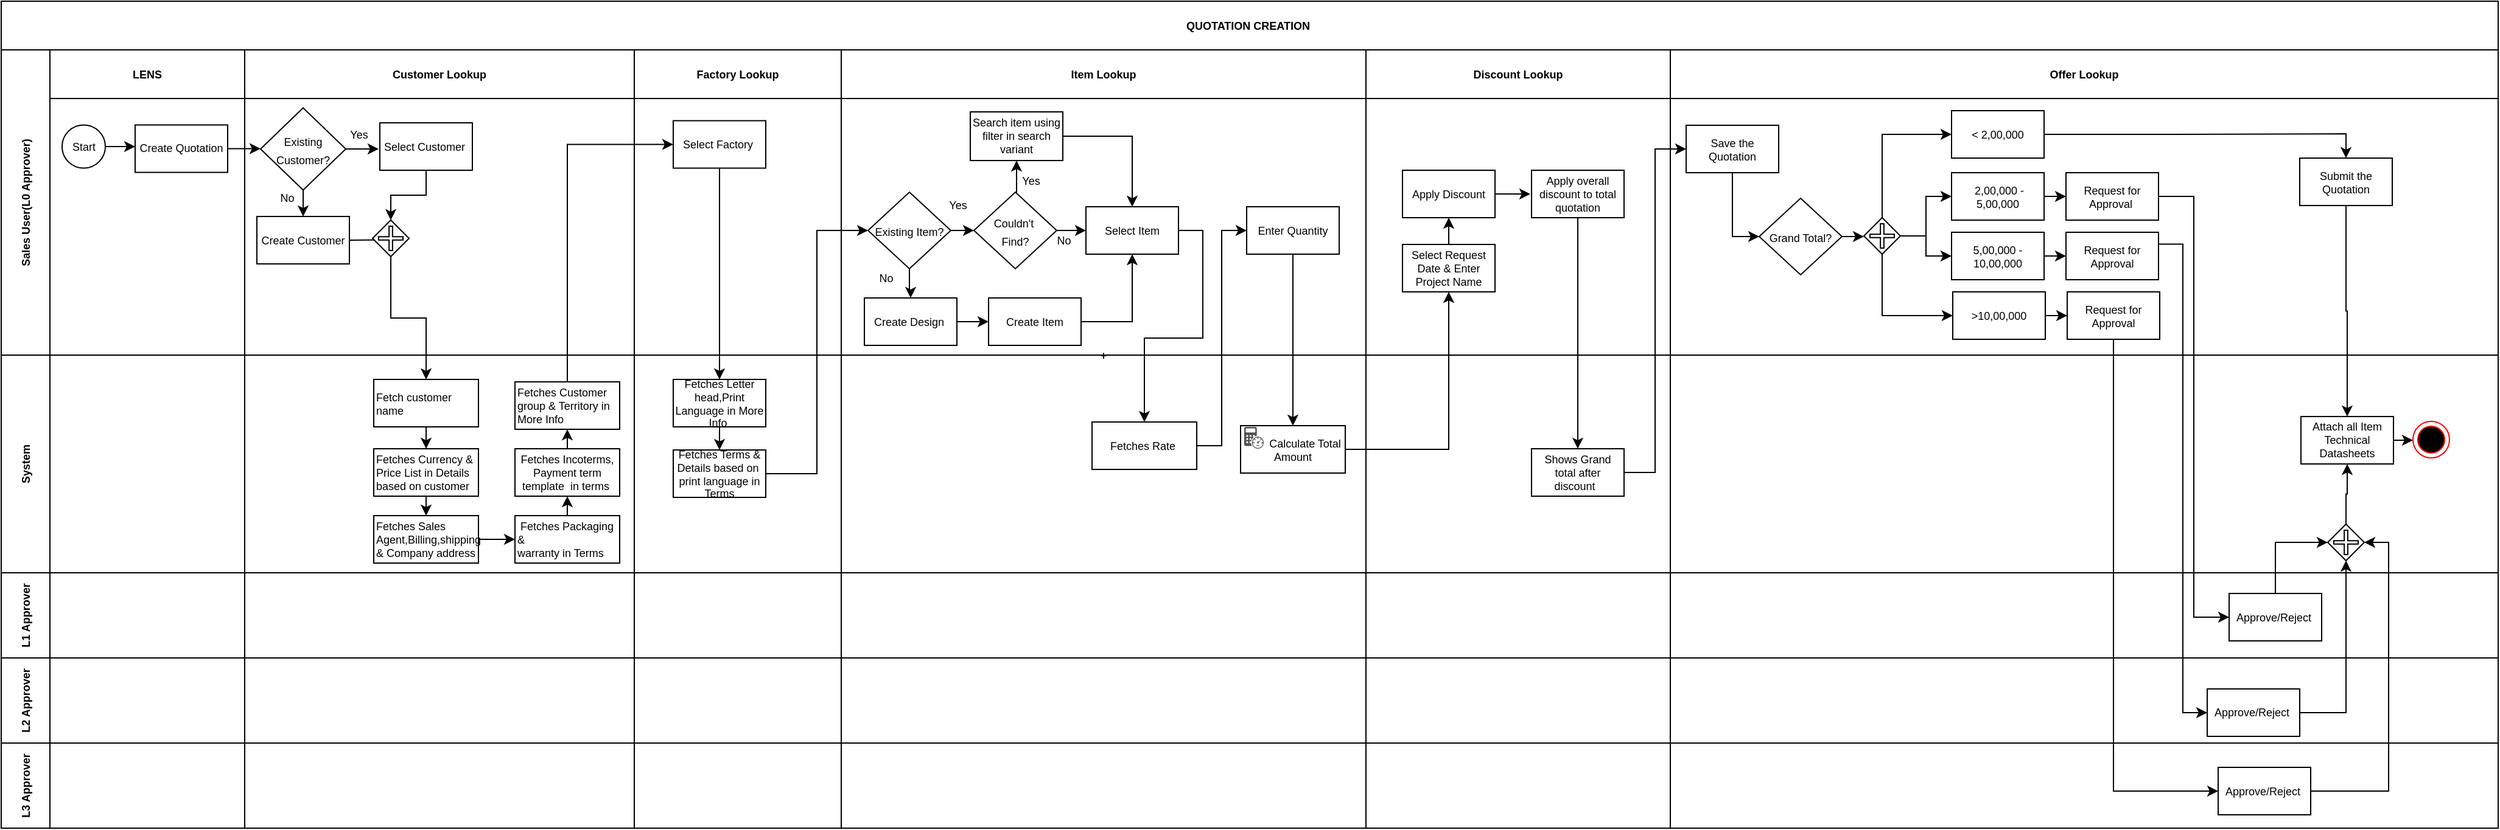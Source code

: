 <mxfile version="28.0.1">
  <diagram name="Page-1" id="TXxOkmzMB-AsiZWHqzil">
    <mxGraphModel dx="1501" dy="611" grid="1" gridSize="10" guides="1" tooltips="1" connect="1" arrows="1" fold="1" page="1" pageScale="1" pageWidth="1400" pageHeight="850" math="0" shadow="0">
      <root>
        <mxCell id="0" />
        <mxCell id="1" parent="0" />
        <mxCell id="I9-Bo0b2mwKEJArJB-ll-1" value="QUOTATION CREATION " style="shape=table;childLayout=tableLayout;startSize=40;collapsible=0;recursiveResize=0;expand=0;fontSize=9;fontStyle=1" parent="1" vertex="1">
          <mxGeometry x="119" width="2051.0" height="680.0" as="geometry" />
        </mxCell>
        <mxCell id="I9-Bo0b2mwKEJArJB-ll-2" value="Sales User(L0 Approver)" style="shape=tableRow;horizontal=0;swimlaneHead=0;swimlaneBody=0;top=0;left=0;strokeColor=inherit;bottom=0;right=0;dropTarget=0;fontStyle=1;fillColor=none;points=[[0,0.5],[1,0.5]];portConstraint=eastwest;startSize=40;collapsible=0;recursiveResize=0;expand=0;fontSize=9;" parent="I9-Bo0b2mwKEJArJB-ll-1" vertex="1">
          <mxGeometry y="40" width="2051.0" height="251" as="geometry" />
        </mxCell>
        <mxCell id="I9-Bo0b2mwKEJArJB-ll-3" value="LENS" style="swimlane;swimlaneHead=0;swimlaneBody=0;fontStyle=1;strokeColor=inherit;connectable=0;fillColor=none;startSize=40;collapsible=0;recursiveResize=0;expand=0;fontSize=9;" parent="I9-Bo0b2mwKEJArJB-ll-2" vertex="1">
          <mxGeometry x="40" width="160" height="251" as="geometry">
            <mxRectangle width="160" height="251" as="alternateBounds" />
          </mxGeometry>
        </mxCell>
        <mxCell id="I9-Bo0b2mwKEJArJB-ll-82" style="edgeStyle=orthogonalEdgeStyle;rounded=0;orthogonalLoop=1;jettySize=auto;html=1;exitX=1;exitY=0.5;exitDx=0;exitDy=0;" parent="I9-Bo0b2mwKEJArJB-ll-3" source="I9-Bo0b2mwKEJArJB-ll-34" edge="1">
          <mxGeometry relative="1" as="geometry">
            <mxPoint x="70" y="79.5" as="targetPoint" />
          </mxGeometry>
        </mxCell>
        <mxCell id="I9-Bo0b2mwKEJArJB-ll-34" value="&lt;font&gt;Start&lt;/font&gt;" style="ellipse;whiteSpace=wrap;html=1;aspect=fixed;fontSize=9;" parent="I9-Bo0b2mwKEJArJB-ll-3" vertex="1">
          <mxGeometry x="10" y="61.75" width="35.5" height="35.5" as="geometry" />
        </mxCell>
        <mxCell id="I9-Bo0b2mwKEJArJB-ll-36" value="Create Quotation" style="rounded=0;whiteSpace=wrap;html=1;align=center;fontSize=9;" parent="I9-Bo0b2mwKEJArJB-ll-3" vertex="1">
          <mxGeometry x="70" y="61.75" width="76" height="39" as="geometry" />
        </mxCell>
        <mxCell id="I9-Bo0b2mwKEJArJB-ll-4" value="Customer Lookup" style="swimlane;swimlaneHead=0;swimlaneBody=0;fontStyle=1;strokeColor=inherit;connectable=0;fillColor=none;startSize=40;collapsible=0;recursiveResize=0;expand=0;fontSize=9;" parent="I9-Bo0b2mwKEJArJB-ll-2" vertex="1">
          <mxGeometry x="200" width="320" height="251" as="geometry">
            <mxRectangle width="320" height="251" as="alternateBounds" />
          </mxGeometry>
        </mxCell>
        <mxCell id="I9-Bo0b2mwKEJArJB-ll-195" style="edgeStyle=orthogonalEdgeStyle;rounded=0;orthogonalLoop=1;jettySize=auto;html=1;exitX=1;exitY=0.5;exitDx=0;exitDy=0;" parent="I9-Bo0b2mwKEJArJB-ll-4" source="I9-Bo0b2mwKEJArJB-ll-5" edge="1">
          <mxGeometry relative="1" as="geometry">
            <mxPoint x="130" y="156" as="targetPoint" />
          </mxGeometry>
        </mxCell>
        <mxCell id="I9-Bo0b2mwKEJArJB-ll-5" value="Create Customer" style="rounded=0;whiteSpace=wrap;html=1;align=center;fontSize=9;" parent="I9-Bo0b2mwKEJArJB-ll-4" vertex="1">
          <mxGeometry x="10" y="137" width="76" height="39" as="geometry" />
        </mxCell>
        <mxCell id="I9-Bo0b2mwKEJArJB-ll-6" style="edgeStyle=orthogonalEdgeStyle;rounded=0;orthogonalLoop=1;jettySize=auto;html=1;exitX=0.5;exitY=0;exitDx=0;exitDy=0;entryX=0.5;entryY=1;entryDx=0;entryDy=0;fontSize=9;" parent="I9-Bo0b2mwKEJArJB-ll-4" source="I9-Bo0b2mwKEJArJB-ll-7" target="I9-Bo0b2mwKEJArJB-ll-8" edge="1">
          <mxGeometry relative="1" as="geometry" />
        </mxCell>
        <mxCell id="I9-Bo0b2mwKEJArJB-ll-7" value="Select Request Date &amp;amp; Enter Project Name" style="rounded=0;whiteSpace=wrap;html=1;align=center;fontSize=9;" parent="I9-Bo0b2mwKEJArJB-ll-4" vertex="1">
          <mxGeometry x="951" y="160" width="76" height="39" as="geometry" />
        </mxCell>
        <mxCell id="I9-Bo0b2mwKEJArJB-ll-173" style="edgeStyle=orthogonalEdgeStyle;rounded=0;orthogonalLoop=1;jettySize=auto;html=1;exitX=1;exitY=0.5;exitDx=0;exitDy=0;" parent="I9-Bo0b2mwKEJArJB-ll-4" source="I9-Bo0b2mwKEJArJB-ll-8" edge="1">
          <mxGeometry relative="1" as="geometry">
            <mxPoint x="1056" y="118.833" as="targetPoint" />
          </mxGeometry>
        </mxCell>
        <mxCell id="I9-Bo0b2mwKEJArJB-ll-8" value="Apply Discount" style="rounded=0;whiteSpace=wrap;html=1;align=center;fontSize=9;" parent="I9-Bo0b2mwKEJArJB-ll-4" vertex="1">
          <mxGeometry x="951" y="99" width="76" height="39" as="geometry" />
        </mxCell>
        <mxCell id="I9-Bo0b2mwKEJArJB-ll-9" value="Select Item" style="rounded=0;whiteSpace=wrap;html=1;align=center;fontSize=9;" parent="I9-Bo0b2mwKEJArJB-ll-4" vertex="1">
          <mxGeometry x="691" y="129" width="76" height="39" as="geometry" />
        </mxCell>
        <mxCell id="I9-Bo0b2mwKEJArJB-ll-91" value="Select Customer&amp;nbsp;" style="rounded=0;whiteSpace=wrap;html=1;align=center;fontSize=9;" parent="I9-Bo0b2mwKEJArJB-ll-4" vertex="1">
          <mxGeometry x="111" y="60" width="76" height="39" as="geometry" />
        </mxCell>
        <mxCell id="I9-Bo0b2mwKEJArJB-ll-111" style="edgeStyle=orthogonalEdgeStyle;rounded=0;orthogonalLoop=1;jettySize=auto;html=1;exitX=1;exitY=0.5;exitDx=0;exitDy=0;" parent="I9-Bo0b2mwKEJArJB-ll-4" source="I9-Bo0b2mwKEJArJB-ll-106" edge="1">
          <mxGeometry relative="1" as="geometry">
            <mxPoint x="110" y="81.167" as="targetPoint" />
          </mxGeometry>
        </mxCell>
        <mxCell id="I9-Bo0b2mwKEJArJB-ll-112" style="edgeStyle=orthogonalEdgeStyle;rounded=0;orthogonalLoop=1;jettySize=auto;html=1;exitX=0.5;exitY=1;exitDx=0;exitDy=0;entryX=0.5;entryY=0;entryDx=0;entryDy=0;" parent="I9-Bo0b2mwKEJArJB-ll-4" source="I9-Bo0b2mwKEJArJB-ll-106" target="I9-Bo0b2mwKEJArJB-ll-5" edge="1">
          <mxGeometry relative="1" as="geometry" />
        </mxCell>
        <mxCell id="I9-Bo0b2mwKEJArJB-ll-106" value="&lt;font style=&quot;font-size: 9px;&quot;&gt;Existing Customer?&lt;/font&gt;" style="rhombus;whiteSpace=wrap;html=1;" parent="I9-Bo0b2mwKEJArJB-ll-4" vertex="1">
          <mxGeometry x="13" y="47.75" width="70" height="67.5" as="geometry" />
        </mxCell>
        <mxCell id="I9-Bo0b2mwKEJArJB-ll-113" value="&lt;font style=&quot;font-size: 9px;&quot;&gt;No&lt;/font&gt;" style="text;html=1;align=center;verticalAlign=middle;whiteSpace=wrap;rounded=0;" parent="I9-Bo0b2mwKEJArJB-ll-4" vertex="1">
          <mxGeometry x="20" y="115.25" width="30" height="12.25" as="geometry" />
        </mxCell>
        <mxCell id="I9-Bo0b2mwKEJArJB-ll-114" value="&lt;font style=&quot;font-size: 9px;&quot;&gt;Yes&lt;/font&gt;" style="text;html=1;align=center;verticalAlign=middle;whiteSpace=wrap;rounded=0;" parent="I9-Bo0b2mwKEJArJB-ll-4" vertex="1">
          <mxGeometry x="79" y="63" width="30" height="12.25" as="geometry" />
        </mxCell>
        <mxCell id="I9-Bo0b2mwKEJArJB-ll-123" value="Factory Lookup" style="swimlane;swimlaneHead=0;swimlaneBody=0;fontStyle=1;strokeColor=inherit;connectable=0;fillColor=none;startSize=40;collapsible=0;recursiveResize=0;expand=0;fontSize=9;" parent="I9-Bo0b2mwKEJArJB-ll-2" vertex="1">
          <mxGeometry x="520" width="170" height="251" as="geometry">
            <mxRectangle width="170" height="251" as="alternateBounds" />
          </mxGeometry>
        </mxCell>
        <mxCell id="I9-Bo0b2mwKEJArJB-ll-127" value="Select Factory&amp;nbsp;" style="rounded=0;whiteSpace=wrap;html=1;align=center;fontSize=9;" parent="I9-Bo0b2mwKEJArJB-ll-123" vertex="1">
          <mxGeometry x="32" y="58.25" width="76" height="39" as="geometry" />
        </mxCell>
        <mxCell id="I9-Bo0b2mwKEJArJB-ll-10" value="Item Lookup" style="swimlane;swimlaneHead=0;swimlaneBody=0;fontStyle=1;strokeColor=inherit;connectable=0;fillColor=none;startSize=40;collapsible=0;recursiveResize=0;expand=0;fontSize=9;" parent="I9-Bo0b2mwKEJArJB-ll-2" vertex="1">
          <mxGeometry x="690" width="431" height="251" as="geometry">
            <mxRectangle width="431" height="251" as="alternateBounds" />
          </mxGeometry>
        </mxCell>
        <mxCell id="I9-Bo0b2mwKEJArJB-ll-138" value="Search item using filter in search variant" style="rounded=0;whiteSpace=wrap;html=1;align=center;fontSize=9;" parent="I9-Bo0b2mwKEJArJB-ll-10" vertex="1">
          <mxGeometry x="106" y="51" width="76" height="40" as="geometry" />
        </mxCell>
        <mxCell id="I9-Bo0b2mwKEJArJB-ll-153" style="edgeStyle=orthogonalEdgeStyle;rounded=0;orthogonalLoop=1;jettySize=auto;html=1;exitX=1;exitY=0.5;exitDx=0;exitDy=0;entryX=0;entryY=0.5;entryDx=0;entryDy=0;" parent="I9-Bo0b2mwKEJArJB-ll-10" source="I9-Bo0b2mwKEJArJB-ll-139" target="I9-Bo0b2mwKEJArJB-ll-152" edge="1">
          <mxGeometry relative="1" as="geometry" />
        </mxCell>
        <mxCell id="I9-Bo0b2mwKEJArJB-ll-139" value="Create Design&amp;nbsp;" style="rounded=0;whiteSpace=wrap;html=1;align=center;fontSize=9;" parent="I9-Bo0b2mwKEJArJB-ll-10" vertex="1">
          <mxGeometry x="19" y="204" width="76" height="39" as="geometry" />
        </mxCell>
        <mxCell id="I9-Bo0b2mwKEJArJB-ll-160" style="edgeStyle=orthogonalEdgeStyle;rounded=0;orthogonalLoop=1;jettySize=auto;html=1;exitX=0.5;exitY=1;exitDx=0;exitDy=0;" parent="I9-Bo0b2mwKEJArJB-ll-10" source="I9-Bo0b2mwKEJArJB-ll-135" target="I9-Bo0b2mwKEJArJB-ll-139" edge="1">
          <mxGeometry relative="1" as="geometry" />
        </mxCell>
        <mxCell id="I9-Bo0b2mwKEJArJB-ll-162" style="edgeStyle=orthogonalEdgeStyle;rounded=0;orthogonalLoop=1;jettySize=auto;html=1;exitX=1;exitY=0.5;exitDx=0;exitDy=0;entryX=0;entryY=0.5;entryDx=0;entryDy=0;" parent="I9-Bo0b2mwKEJArJB-ll-10" source="I9-Bo0b2mwKEJArJB-ll-135" target="I9-Bo0b2mwKEJArJB-ll-161" edge="1">
          <mxGeometry relative="1" as="geometry" />
        </mxCell>
        <mxCell id="I9-Bo0b2mwKEJArJB-ll-135" value="&lt;font style=&quot;font-size: 9px;&quot;&gt;Existing Item?&lt;/font&gt;" style="rhombus;whiteSpace=wrap;html=1;" parent="I9-Bo0b2mwKEJArJB-ll-10" vertex="1">
          <mxGeometry x="22" y="117" width="68" height="63" as="geometry" />
        </mxCell>
        <mxCell id="I9-Bo0b2mwKEJArJB-ll-137" value="&lt;font style=&quot;font-size: 9px;&quot;&gt;Yes&lt;/font&gt;" style="text;html=1;align=center;verticalAlign=middle;whiteSpace=wrap;rounded=0;" parent="I9-Bo0b2mwKEJArJB-ll-10" vertex="1">
          <mxGeometry x="81" y="121" width="30" height="11.75" as="geometry" />
        </mxCell>
        <mxCell id="I9-Bo0b2mwKEJArJB-ll-136" value="&lt;font style=&quot;font-size: 9px;&quot;&gt;No&lt;/font&gt;" style="text;html=1;align=center;verticalAlign=middle;whiteSpace=wrap;rounded=0;" parent="I9-Bo0b2mwKEJArJB-ll-10" vertex="1">
          <mxGeometry x="22" y="180.5" width="30" height="12.25" as="geometry" />
        </mxCell>
        <mxCell id="I9-Bo0b2mwKEJArJB-ll-152" value="Create Item" style="rounded=0;whiteSpace=wrap;html=1;align=center;fontSize=9;" parent="I9-Bo0b2mwKEJArJB-ll-10" vertex="1">
          <mxGeometry x="121" y="204" width="76" height="39" as="geometry" />
        </mxCell>
        <mxCell id="I9-Bo0b2mwKEJArJB-ll-154" value="Enter Quantity" style="rounded=0;whiteSpace=wrap;html=1;align=center;fontSize=9;" parent="I9-Bo0b2mwKEJArJB-ll-10" vertex="1">
          <mxGeometry x="333" y="129" width="76" height="39" as="geometry" />
        </mxCell>
        <mxCell id="I9-Bo0b2mwKEJArJB-ll-164" style="edgeStyle=orthogonalEdgeStyle;rounded=0;orthogonalLoop=1;jettySize=auto;html=1;exitX=0.5;exitY=0;exitDx=0;exitDy=0;entryX=0.5;entryY=1;entryDx=0;entryDy=0;" parent="I9-Bo0b2mwKEJArJB-ll-10" source="I9-Bo0b2mwKEJArJB-ll-161" target="I9-Bo0b2mwKEJArJB-ll-138" edge="1">
          <mxGeometry relative="1" as="geometry" />
        </mxCell>
        <mxCell id="I9-Bo0b2mwKEJArJB-ll-166" style="edgeStyle=orthogonalEdgeStyle;rounded=0;orthogonalLoop=1;jettySize=auto;html=1;exitX=1;exitY=0.5;exitDx=0;exitDy=0;" parent="I9-Bo0b2mwKEJArJB-ll-10" source="I9-Bo0b2mwKEJArJB-ll-161" edge="1">
          <mxGeometry relative="1" as="geometry">
            <mxPoint x="201" y="148.833" as="targetPoint" />
          </mxGeometry>
        </mxCell>
        <mxCell id="I9-Bo0b2mwKEJArJB-ll-161" value="&lt;div&gt;&lt;font style=&quot;font-size: 9px;&quot;&gt;Couldn&#39;t&amp;nbsp;&lt;/font&gt;&lt;/div&gt;&lt;div&gt;&lt;font style=&quot;font-size: 9px;&quot;&gt;Find?&lt;/font&gt;&lt;/div&gt;" style="rhombus;whiteSpace=wrap;html=1;" parent="I9-Bo0b2mwKEJArJB-ll-10" vertex="1">
          <mxGeometry x="109" y="117" width="68" height="63" as="geometry" />
        </mxCell>
        <mxCell id="I9-Bo0b2mwKEJArJB-ll-165" value="&lt;font style=&quot;font-size: 9px;&quot;&gt;Yes&lt;/font&gt;" style="text;html=1;align=center;verticalAlign=middle;whiteSpace=wrap;rounded=0;" parent="I9-Bo0b2mwKEJArJB-ll-10" vertex="1">
          <mxGeometry x="141" y="101" width="30" height="11.75" as="geometry" />
        </mxCell>
        <mxCell id="I9-Bo0b2mwKEJArJB-ll-167" value="&lt;font style=&quot;font-size: 9px;&quot;&gt;No&lt;/font&gt;" style="text;html=1;align=center;verticalAlign=middle;whiteSpace=wrap;rounded=0;" parent="I9-Bo0b2mwKEJArJB-ll-10" vertex="1">
          <mxGeometry x="168" y="150" width="30" height="12.25" as="geometry" />
        </mxCell>
        <mxCell id="I9-Bo0b2mwKEJArJB-ll-11" value="Discount Lookup" style="swimlane;swimlaneHead=0;swimlaneBody=0;fontStyle=1;strokeColor=inherit;connectable=0;fillColor=none;startSize=40;collapsible=0;recursiveResize=0;expand=0;fontSize=9;" parent="I9-Bo0b2mwKEJArJB-ll-2" vertex="1">
          <mxGeometry x="1121" width="250" height="251" as="geometry">
            <mxRectangle width="250" height="251" as="alternateBounds" />
          </mxGeometry>
        </mxCell>
        <mxCell id="I9-Bo0b2mwKEJArJB-ll-48" value="Apply overall discount to total quotation" style="rounded=0;whiteSpace=wrap;html=1;align=center;fontSize=9;" parent="I9-Bo0b2mwKEJArJB-ll-11" vertex="1">
          <mxGeometry x="136" y="99" width="76" height="39" as="geometry" />
        </mxCell>
        <mxCell id="I9-Bo0b2mwKEJArJB-ll-12" value="Offer Lookup" style="swimlane;swimlaneHead=0;swimlaneBody=0;fontStyle=1;strokeColor=inherit;connectable=0;fillColor=none;startSize=40;collapsible=0;recursiveResize=0;expand=0;fontSize=9;" parent="I9-Bo0b2mwKEJArJB-ll-2" vertex="1">
          <mxGeometry x="1371" width="680" height="251" as="geometry">
            <mxRectangle width="680" height="251" as="alternateBounds" />
          </mxGeometry>
        </mxCell>
        <mxCell id="96Y8R74PH3aCacMJTz5c-190" style="edgeStyle=orthogonalEdgeStyle;rounded=0;orthogonalLoop=1;jettySize=auto;html=1;exitX=1;exitY=0.5;exitDx=0;exitDy=0;entryX=0.5;entryY=0;entryDx=0;entryDy=0;" edge="1" parent="I9-Bo0b2mwKEJArJB-ll-12" source="96Y8R74PH3aCacMJTz5c-129" target="I9-Bo0b2mwKEJArJB-ll-53">
          <mxGeometry relative="1" as="geometry" />
        </mxCell>
        <mxCell id="96Y8R74PH3aCacMJTz5c-129" value="&amp;lt; 2,00,000" style="rounded=0;whiteSpace=wrap;html=1;align=center;fontSize=9;" vertex="1" parent="I9-Bo0b2mwKEJArJB-ll-12">
          <mxGeometry x="231" y="50" width="76" height="39" as="geometry" />
        </mxCell>
        <mxCell id="I9-Bo0b2mwKEJArJB-ll-53" value="Submit the Quotation" style="rounded=0;whiteSpace=wrap;html=1;align=center;fontSize=9;" parent="I9-Bo0b2mwKEJArJB-ll-12" vertex="1">
          <mxGeometry x="517" y="89" width="76" height="39" as="geometry" />
        </mxCell>
        <mxCell id="96Y8R74PH3aCacMJTz5c-185" style="edgeStyle=orthogonalEdgeStyle;rounded=0;orthogonalLoop=1;jettySize=auto;html=1;exitX=0.5;exitY=1;exitDx=0;exitDy=0;entryX=0;entryY=0.5;entryDx=0;entryDy=0;" edge="1" parent="I9-Bo0b2mwKEJArJB-ll-12" source="I9-Bo0b2mwKEJArJB-ll-51" target="96Y8R74PH3aCacMJTz5c-23">
          <mxGeometry relative="1" as="geometry" />
        </mxCell>
        <mxCell id="I9-Bo0b2mwKEJArJB-ll-51" value="Save the Quotation" style="rounded=0;whiteSpace=wrap;html=1;align=center;fontSize=9;" parent="I9-Bo0b2mwKEJArJB-ll-12" vertex="1">
          <mxGeometry x="13" y="62" width="76" height="39" as="geometry" />
        </mxCell>
        <mxCell id="96Y8R74PH3aCacMJTz5c-23" value="&lt;font style=&quot;font-size: 9px;&quot;&gt;Grand Total?&lt;/font&gt;" style="rhombus;whiteSpace=wrap;html=1;" vertex="1" parent="I9-Bo0b2mwKEJArJB-ll-12">
          <mxGeometry x="73" y="122" width="68" height="63" as="geometry" />
        </mxCell>
        <mxCell id="96Y8R74PH3aCacMJTz5c-199" style="edgeStyle=orthogonalEdgeStyle;rounded=0;orthogonalLoop=1;jettySize=auto;html=1;exitX=1;exitY=0.5;exitDx=0;exitDy=0;entryX=0;entryY=0.5;entryDx=0;entryDy=0;" edge="1" parent="I9-Bo0b2mwKEJArJB-ll-12" source="96Y8R74PH3aCacMJTz5c-22" target="96Y8R74PH3aCacMJTz5c-153">
          <mxGeometry relative="1" as="geometry" />
        </mxCell>
        <mxCell id="96Y8R74PH3aCacMJTz5c-22" value="&amp;nbsp;2,00,000 - 5,00,000" style="rounded=0;whiteSpace=wrap;html=1;align=center;fontSize=9;" vertex="1" parent="I9-Bo0b2mwKEJArJB-ll-12">
          <mxGeometry x="231" y="101" width="76" height="39" as="geometry" />
        </mxCell>
        <mxCell id="96Y8R74PH3aCacMJTz5c-200" style="edgeStyle=orthogonalEdgeStyle;rounded=0;orthogonalLoop=1;jettySize=auto;html=1;exitX=1;exitY=0.5;exitDx=0;exitDy=0;entryX=0;entryY=0.5;entryDx=0;entryDy=0;" edge="1" parent="I9-Bo0b2mwKEJArJB-ll-12" source="96Y8R74PH3aCacMJTz5c-127" target="96Y8R74PH3aCacMJTz5c-197">
          <mxGeometry relative="1" as="geometry" />
        </mxCell>
        <mxCell id="96Y8R74PH3aCacMJTz5c-127" value="5,00,000 - 10,00,000" style="rounded=0;whiteSpace=wrap;html=1;align=center;fontSize=9;" vertex="1" parent="I9-Bo0b2mwKEJArJB-ll-12">
          <mxGeometry x="231" y="150" width="76" height="39" as="geometry" />
        </mxCell>
        <mxCell id="96Y8R74PH3aCacMJTz5c-201" style="edgeStyle=orthogonalEdgeStyle;rounded=0;orthogonalLoop=1;jettySize=auto;html=1;exitX=1;exitY=0.5;exitDx=0;exitDy=0;entryX=0;entryY=0.5;entryDx=0;entryDy=0;" edge="1" parent="I9-Bo0b2mwKEJArJB-ll-12" source="96Y8R74PH3aCacMJTz5c-128" target="96Y8R74PH3aCacMJTz5c-198">
          <mxGeometry relative="1" as="geometry" />
        </mxCell>
        <mxCell id="96Y8R74PH3aCacMJTz5c-128" value="&amp;gt;10,00,000" style="rounded=0;whiteSpace=wrap;html=1;align=center;fontSize=9;" vertex="1" parent="I9-Bo0b2mwKEJArJB-ll-12">
          <mxGeometry x="232" y="199" width="76" height="39" as="geometry" />
        </mxCell>
        <mxCell id="96Y8R74PH3aCacMJTz5c-153" value="Request for Approval&amp;nbsp;" style="rounded=0;whiteSpace=wrap;html=1;align=center;fontSize=9;" vertex="1" parent="I9-Bo0b2mwKEJArJB-ll-12">
          <mxGeometry x="325" y="101" width="76" height="39" as="geometry" />
        </mxCell>
        <mxCell id="96Y8R74PH3aCacMJTz5c-198" value="Request for Approval" style="rounded=0;whiteSpace=wrap;html=1;align=center;fontSize=9;" vertex="1" parent="I9-Bo0b2mwKEJArJB-ll-12">
          <mxGeometry x="326" y="199" width="76" height="39" as="geometry" />
        </mxCell>
        <mxCell id="96Y8R74PH3aCacMJTz5c-197" value="Request for Approval" style="rounded=0;whiteSpace=wrap;html=1;align=center;fontSize=9;" vertex="1" parent="I9-Bo0b2mwKEJArJB-ll-12">
          <mxGeometry x="325" y="150" width="76" height="39" as="geometry" />
        </mxCell>
        <mxCell id="I9-Bo0b2mwKEJArJB-ll-107" style="edgeStyle=orthogonalEdgeStyle;rounded=0;orthogonalLoop=1;jettySize=auto;html=1;exitX=1;exitY=0.5;exitDx=0;exitDy=0;entryX=0;entryY=0.5;entryDx=0;entryDy=0;" parent="I9-Bo0b2mwKEJArJB-ll-2" source="I9-Bo0b2mwKEJArJB-ll-36" target="I9-Bo0b2mwKEJArJB-ll-106" edge="1">
          <mxGeometry relative="1" as="geometry" />
        </mxCell>
        <mxCell id="I9-Bo0b2mwKEJArJB-ll-168" style="edgeStyle=orthogonalEdgeStyle;rounded=0;orthogonalLoop=1;jettySize=auto;html=1;exitX=1;exitY=0.5;exitDx=0;exitDy=0;entryX=0.5;entryY=0;entryDx=0;entryDy=0;" parent="I9-Bo0b2mwKEJArJB-ll-2" source="I9-Bo0b2mwKEJArJB-ll-138" target="I9-Bo0b2mwKEJArJB-ll-9" edge="1">
          <mxGeometry relative="1" as="geometry" />
        </mxCell>
        <mxCell id="I9-Bo0b2mwKEJArJB-ll-169" style="edgeStyle=orthogonalEdgeStyle;rounded=0;orthogonalLoop=1;jettySize=auto;html=1;exitX=1;exitY=0.5;exitDx=0;exitDy=0;entryX=0.5;entryY=1;entryDx=0;entryDy=0;" parent="I9-Bo0b2mwKEJArJB-ll-2" source="I9-Bo0b2mwKEJArJB-ll-152" target="I9-Bo0b2mwKEJArJB-ll-9" edge="1">
          <mxGeometry relative="1" as="geometry" />
        </mxCell>
        <mxCell id="I9-Bo0b2mwKEJArJB-ll-13" value="System" style="shape=tableRow;horizontal=0;swimlaneHead=0;swimlaneBody=0;top=0;left=0;strokeColor=inherit;bottom=0;right=0;dropTarget=0;fontStyle=1;fillColor=none;points=[[0,0.5],[1,0.5]];portConstraint=eastwest;startSize=40;collapsible=0;recursiveResize=0;expand=0;fontSize=9;" parent="I9-Bo0b2mwKEJArJB-ll-1" vertex="1">
          <mxGeometry y="291" width="2051.0" height="179" as="geometry" />
        </mxCell>
        <mxCell id="I9-Bo0b2mwKEJArJB-ll-14" value="" style="swimlane;swimlaneHead=0;swimlaneBody=0;fontStyle=1;connectable=0;strokeColor=inherit;fillColor=none;startSize=0;collapsible=0;recursiveResize=0;expand=0;fontSize=9;" parent="I9-Bo0b2mwKEJArJB-ll-13" vertex="1">
          <mxGeometry x="40" width="160" height="179" as="geometry">
            <mxRectangle width="160" height="179" as="alternateBounds" />
          </mxGeometry>
        </mxCell>
        <mxCell id="I9-Bo0b2mwKEJArJB-ll-15" value="" style="swimlane;swimlaneHead=0;swimlaneBody=0;fontStyle=1;connectable=0;strokeColor=inherit;fillColor=none;startSize=0;collapsible=0;recursiveResize=0;expand=0;fontSize=9;" parent="I9-Bo0b2mwKEJArJB-ll-13" vertex="1">
          <mxGeometry x="200" width="320" height="179" as="geometry">
            <mxRectangle width="320" height="179" as="alternateBounds" />
          </mxGeometry>
        </mxCell>
        <mxCell id="I9-Bo0b2mwKEJArJB-ll-16" value="&amp;nbsp; &amp;nbsp; &amp;nbsp; &amp;nbsp; Calculate Total Amount" style="rounded=0;whiteSpace=wrap;html=1;align=center;fontSize=9;" parent="I9-Bo0b2mwKEJArJB-ll-15" vertex="1">
          <mxGeometry x="818" y="58" width="86" height="39" as="geometry" />
        </mxCell>
        <mxCell id="I9-Bo0b2mwKEJArJB-ll-17" value="" style="sketch=0;pointerEvents=1;shadow=0;dashed=0;html=1;strokeColor=none;fillColor=#505050;labelPosition=center;verticalLabelPosition=bottom;verticalAlign=top;outlineConnect=0;align=center;shape=mxgraph.office.concepts.bandwidth_calculator;fontSize=9;" parent="I9-Bo0b2mwKEJArJB-ll-15" vertex="1">
          <mxGeometry x="821" y="59" width="16" height="18" as="geometry" />
        </mxCell>
        <mxCell id="I9-Bo0b2mwKEJArJB-ll-101" style="edgeStyle=orthogonalEdgeStyle;rounded=0;orthogonalLoop=1;jettySize=auto;html=1;exitX=0.5;exitY=1;exitDx=0;exitDy=0;entryX=0.5;entryY=0;entryDx=0;entryDy=0;" parent="I9-Bo0b2mwKEJArJB-ll-15" source="I9-Bo0b2mwKEJArJB-ll-41" target="I9-Bo0b2mwKEJArJB-ll-43" edge="1">
          <mxGeometry relative="1" as="geometry" />
        </mxCell>
        <mxCell id="I9-Bo0b2mwKEJArJB-ll-41" value="Fetch customer name" style="rounded=0;whiteSpace=wrap;html=1;align=left;fontSize=9;" parent="I9-Bo0b2mwKEJArJB-ll-15" vertex="1">
          <mxGeometry x="106" y="20" width="86" height="39" as="geometry" />
        </mxCell>
        <mxCell id="I9-Bo0b2mwKEJArJB-ll-102" style="edgeStyle=orthogonalEdgeStyle;rounded=0;orthogonalLoop=1;jettySize=auto;html=1;exitX=0.5;exitY=1;exitDx=0;exitDy=0;entryX=0.5;entryY=0;entryDx=0;entryDy=0;" parent="I9-Bo0b2mwKEJArJB-ll-15" source="I9-Bo0b2mwKEJArJB-ll-43" target="I9-Bo0b2mwKEJArJB-ll-19" edge="1">
          <mxGeometry relative="1" as="geometry" />
        </mxCell>
        <mxCell id="I9-Bo0b2mwKEJArJB-ll-43" value="&lt;div align=&quot;left&quot;&gt;Fetches Currency &amp;amp; Price List in Details based on customer&lt;/div&gt;" style="rounded=0;whiteSpace=wrap;html=1;align=left;fontSize=9;" parent="I9-Bo0b2mwKEJArJB-ll-15" vertex="1">
          <mxGeometry x="106" y="77" width="86" height="39" as="geometry" />
        </mxCell>
        <mxCell id="I9-Bo0b2mwKEJArJB-ll-103" style="edgeStyle=orthogonalEdgeStyle;rounded=0;orthogonalLoop=1;jettySize=auto;html=1;exitX=1;exitY=0.5;exitDx=0;exitDy=0;entryX=0;entryY=0.5;entryDx=0;entryDy=0;" parent="I9-Bo0b2mwKEJArJB-ll-15" source="I9-Bo0b2mwKEJArJB-ll-19" target="I9-Bo0b2mwKEJArJB-ll-90" edge="1">
          <mxGeometry relative="1" as="geometry" />
        </mxCell>
        <mxCell id="I9-Bo0b2mwKEJArJB-ll-19" value="&lt;div align=&quot;left&quot;&gt;Fetches Sales Agent,Billing,shipping &amp;amp; Company address&lt;/div&gt;" style="rounded=0;whiteSpace=wrap;html=1;align=left;fontSize=9;" parent="I9-Bo0b2mwKEJArJB-ll-15" vertex="1">
          <mxGeometry x="106" y="132" width="86" height="39" as="geometry" />
        </mxCell>
        <mxCell id="I9-Bo0b2mwKEJArJB-ll-105" style="edgeStyle=orthogonalEdgeStyle;rounded=0;orthogonalLoop=1;jettySize=auto;html=1;exitX=0.5;exitY=0;exitDx=0;exitDy=0;entryX=0.5;entryY=1;entryDx=0;entryDy=0;" parent="I9-Bo0b2mwKEJArJB-ll-15" source="I9-Bo0b2mwKEJArJB-ll-23" target="I9-Bo0b2mwKEJArJB-ll-89" edge="1">
          <mxGeometry relative="1" as="geometry" />
        </mxCell>
        <mxCell id="I9-Bo0b2mwKEJArJB-ll-23" value="&lt;div&gt;Fetches Incoterms,&lt;/div&gt;&lt;div&gt;Payment term template&amp;nbsp; in terms&amp;nbsp;&lt;/div&gt;" style="rounded=0;whiteSpace=wrap;html=1;align=center;fontSize=9;" parent="I9-Bo0b2mwKEJArJB-ll-15" vertex="1">
          <mxGeometry x="222" y="77" width="86" height="39" as="geometry" />
        </mxCell>
        <mxCell id="I9-Bo0b2mwKEJArJB-ll-89" value="&lt;div align=&quot;left&quot;&gt;Fetches Customer group &amp;amp; Territory in More Info&lt;/div&gt;" style="rounded=0;whiteSpace=wrap;html=1;align=left;fontSize=9;" parent="I9-Bo0b2mwKEJArJB-ll-15" vertex="1">
          <mxGeometry x="222" y="22" width="86" height="39" as="geometry" />
        </mxCell>
        <mxCell id="I9-Bo0b2mwKEJArJB-ll-104" style="edgeStyle=orthogonalEdgeStyle;rounded=0;orthogonalLoop=1;jettySize=auto;html=1;exitX=0.5;exitY=0;exitDx=0;exitDy=0;entryX=0.5;entryY=1;entryDx=0;entryDy=0;" parent="I9-Bo0b2mwKEJArJB-ll-15" source="I9-Bo0b2mwKEJArJB-ll-90" target="I9-Bo0b2mwKEJArJB-ll-23" edge="1">
          <mxGeometry relative="1" as="geometry" />
        </mxCell>
        <mxCell id="I9-Bo0b2mwKEJArJB-ll-90" value="&lt;div align=&quot;left&quot;&gt;&lt;div align=&quot;left&quot;&gt;&amp;nbsp;Fetches Packaging &amp;amp;&lt;/div&gt;&lt;div align=&quot;left&quot;&gt;warranty in Terms&lt;/div&gt;&lt;/div&gt;" style="rounded=0;whiteSpace=wrap;html=1;align=left;fontSize=9;" parent="I9-Bo0b2mwKEJArJB-ll-15" vertex="1">
          <mxGeometry x="222" y="132" width="86" height="39" as="geometry" />
        </mxCell>
        <mxCell id="I9-Bo0b2mwKEJArJB-ll-124" style="swimlane;swimlaneHead=0;swimlaneBody=0;fontStyle=1;connectable=0;strokeColor=inherit;fillColor=none;startSize=0;collapsible=0;recursiveResize=0;expand=0;fontSize=9;" parent="I9-Bo0b2mwKEJArJB-ll-13" vertex="1">
          <mxGeometry x="520" width="170" height="179" as="geometry">
            <mxRectangle width="170" height="179" as="alternateBounds" />
          </mxGeometry>
        </mxCell>
        <mxCell id="I9-Bo0b2mwKEJArJB-ll-132" style="edgeStyle=orthogonalEdgeStyle;rounded=0;orthogonalLoop=1;jettySize=auto;html=1;exitX=0.5;exitY=1;exitDx=0;exitDy=0;entryX=0.5;entryY=0;entryDx=0;entryDy=0;" parent="I9-Bo0b2mwKEJArJB-ll-124" source="I9-Bo0b2mwKEJArJB-ll-129" target="I9-Bo0b2mwKEJArJB-ll-131" edge="1">
          <mxGeometry relative="1" as="geometry" />
        </mxCell>
        <mxCell id="I9-Bo0b2mwKEJArJB-ll-129" value="Fetches Letter head,Print Language in More Info&amp;nbsp;" style="rounded=0;whiteSpace=wrap;html=1;align=center;fontSize=9;" parent="I9-Bo0b2mwKEJArJB-ll-124" vertex="1">
          <mxGeometry x="32" y="20" width="76" height="39" as="geometry" />
        </mxCell>
        <mxCell id="I9-Bo0b2mwKEJArJB-ll-131" value="Fetches Terms &amp;amp; Details based on&amp;nbsp; print language in Terms" style="rounded=0;whiteSpace=wrap;html=1;align=center;fontSize=9;" parent="I9-Bo0b2mwKEJArJB-ll-124" vertex="1">
          <mxGeometry x="32" y="78" width="76" height="39" as="geometry" />
        </mxCell>
        <mxCell id="I9-Bo0b2mwKEJArJB-ll-18" value="+" style="swimlane;swimlaneHead=0;swimlaneBody=0;fontStyle=1;connectable=0;strokeColor=inherit;fillColor=none;startSize=0;collapsible=0;recursiveResize=0;expand=0;fontSize=9;" parent="I9-Bo0b2mwKEJArJB-ll-13" vertex="1">
          <mxGeometry x="690" width="431" height="179" as="geometry">
            <mxRectangle width="431" height="179" as="alternateBounds" />
          </mxGeometry>
        </mxCell>
        <mxCell id="I9-Bo0b2mwKEJArJB-ll-185" value="Fetches Rate&amp;nbsp;" style="rounded=0;whiteSpace=wrap;html=1;align=center;fontSize=9;" parent="I9-Bo0b2mwKEJArJB-ll-18" vertex="1">
          <mxGeometry x="206" y="55" width="86" height="39" as="geometry" />
        </mxCell>
        <mxCell id="I9-Bo0b2mwKEJArJB-ll-20" value="" style="swimlane;swimlaneHead=0;swimlaneBody=0;fontStyle=1;connectable=0;strokeColor=inherit;fillColor=none;startSize=0;collapsible=0;recursiveResize=0;expand=0;fontSize=9;" parent="I9-Bo0b2mwKEJArJB-ll-13" vertex="1">
          <mxGeometry x="1121" width="250" height="179" as="geometry">
            <mxRectangle width="250" height="179" as="alternateBounds" />
          </mxGeometry>
        </mxCell>
        <mxCell id="I9-Bo0b2mwKEJArJB-ll-58" value="Shows Grand total after discount&amp;nbsp;&amp;nbsp;" style="rounded=0;whiteSpace=wrap;html=1;align=center;fontSize=9;" parent="I9-Bo0b2mwKEJArJB-ll-20" vertex="1">
          <mxGeometry x="136" y="77" width="76" height="39" as="geometry" />
        </mxCell>
        <mxCell id="I9-Bo0b2mwKEJArJB-ll-25" value="" style="swimlane;swimlaneHead=0;swimlaneBody=0;fontStyle=1;connectable=0;strokeColor=inherit;fillColor=none;startSize=0;collapsible=0;recursiveResize=0;expand=0;fontSize=9;" parent="I9-Bo0b2mwKEJArJB-ll-13" vertex="1">
          <mxGeometry x="1371" width="680" height="179" as="geometry">
            <mxRectangle width="680" height="179" as="alternateBounds" />
          </mxGeometry>
        </mxCell>
        <mxCell id="96Y8R74PH3aCacMJTz5c-209" style="edgeStyle=orthogonalEdgeStyle;rounded=0;orthogonalLoop=1;jettySize=auto;html=1;exitX=1;exitY=0.5;exitDx=0;exitDy=0;entryX=0;entryY=0.5;entryDx=0;entryDy=0;" edge="1" parent="I9-Bo0b2mwKEJArJB-ll-25" source="I9-Bo0b2mwKEJArJB-ll-61" target="I9-Bo0b2mwKEJArJB-ll-181">
          <mxGeometry relative="1" as="geometry" />
        </mxCell>
        <mxCell id="I9-Bo0b2mwKEJArJB-ll-61" value="Attach all Item Technical Datasheets" style="rounded=0;whiteSpace=wrap;html=1;align=center;fontSize=9;" parent="I9-Bo0b2mwKEJArJB-ll-25" vertex="1">
          <mxGeometry x="518" y="50.5" width="76" height="39" as="geometry" />
        </mxCell>
        <mxCell id="I9-Bo0b2mwKEJArJB-ll-181" value="" style="ellipse;html=1;shape=endState;fillColor=#000000;strokeColor=#ff0000;fontSize=9;" parent="I9-Bo0b2mwKEJArJB-ll-25" vertex="1">
          <mxGeometry x="610" y="54.5" width="30" height="30" as="geometry" />
        </mxCell>
        <mxCell id="96Y8R74PH3aCacMJTz5c-1" value="L1 Approver" style="shape=tableRow;horizontal=0;swimlaneHead=0;swimlaneBody=0;top=0;left=0;strokeColor=inherit;bottom=0;right=0;dropTarget=0;fontStyle=1;fillColor=none;points=[[0,0.5],[1,0.5]];portConstraint=eastwest;startSize=40;collapsible=0;recursiveResize=0;expand=0;fontSize=9;" vertex="1" parent="I9-Bo0b2mwKEJArJB-ll-1">
          <mxGeometry y="470" width="2051.0" height="70" as="geometry" />
        </mxCell>
        <mxCell id="96Y8R74PH3aCacMJTz5c-2" style="swimlane;swimlaneHead=0;swimlaneBody=0;fontStyle=1;connectable=0;strokeColor=inherit;fillColor=none;startSize=0;collapsible=0;recursiveResize=0;expand=0;fontSize=9;" vertex="1" parent="96Y8R74PH3aCacMJTz5c-1">
          <mxGeometry x="40" width="160" height="70" as="geometry">
            <mxRectangle width="160" height="70" as="alternateBounds" />
          </mxGeometry>
        </mxCell>
        <mxCell id="96Y8R74PH3aCacMJTz5c-3" style="swimlane;swimlaneHead=0;swimlaneBody=0;fontStyle=1;connectable=0;strokeColor=inherit;fillColor=none;startSize=0;collapsible=0;recursiveResize=0;expand=0;fontSize=9;" vertex="1" parent="96Y8R74PH3aCacMJTz5c-1">
          <mxGeometry x="200" width="320" height="70" as="geometry">
            <mxRectangle width="320" height="70" as="alternateBounds" />
          </mxGeometry>
        </mxCell>
        <mxCell id="96Y8R74PH3aCacMJTz5c-4" style="swimlane;swimlaneHead=0;swimlaneBody=0;fontStyle=1;connectable=0;strokeColor=inherit;fillColor=none;startSize=0;collapsible=0;recursiveResize=0;expand=0;fontSize=9;" vertex="1" parent="96Y8R74PH3aCacMJTz5c-1">
          <mxGeometry x="520" width="170" height="70" as="geometry">
            <mxRectangle width="170" height="70" as="alternateBounds" />
          </mxGeometry>
        </mxCell>
        <mxCell id="96Y8R74PH3aCacMJTz5c-5" style="swimlane;swimlaneHead=0;swimlaneBody=0;fontStyle=1;connectable=0;strokeColor=inherit;fillColor=none;startSize=0;collapsible=0;recursiveResize=0;expand=0;fontSize=9;" vertex="1" parent="96Y8R74PH3aCacMJTz5c-1">
          <mxGeometry x="690" width="431" height="70" as="geometry">
            <mxRectangle width="431" height="70" as="alternateBounds" />
          </mxGeometry>
        </mxCell>
        <mxCell id="96Y8R74PH3aCacMJTz5c-6" style="swimlane;swimlaneHead=0;swimlaneBody=0;fontStyle=1;connectable=0;strokeColor=inherit;fillColor=none;startSize=0;collapsible=0;recursiveResize=0;expand=0;fontSize=9;" vertex="1" parent="96Y8R74PH3aCacMJTz5c-1">
          <mxGeometry x="1121" width="250" height="70" as="geometry">
            <mxRectangle width="250" height="70" as="alternateBounds" />
          </mxGeometry>
        </mxCell>
        <mxCell id="96Y8R74PH3aCacMJTz5c-7" style="swimlane;swimlaneHead=0;swimlaneBody=0;fontStyle=1;connectable=0;strokeColor=inherit;fillColor=none;startSize=0;collapsible=0;recursiveResize=0;expand=0;fontSize=9;" vertex="1" parent="96Y8R74PH3aCacMJTz5c-1">
          <mxGeometry x="1371" width="680" height="70" as="geometry">
            <mxRectangle width="680" height="70" as="alternateBounds" />
          </mxGeometry>
        </mxCell>
        <mxCell id="96Y8R74PH3aCacMJTz5c-154" value="Approve/Reject&amp;nbsp;" style="rounded=0;whiteSpace=wrap;html=1;align=center;fontSize=9;" vertex="1" parent="96Y8R74PH3aCacMJTz5c-7">
          <mxGeometry x="459" y="17" width="76" height="39" as="geometry" />
        </mxCell>
        <mxCell id="96Y8R74PH3aCacMJTz5c-8" value="L2 Approver" style="shape=tableRow;horizontal=0;swimlaneHead=0;swimlaneBody=0;top=0;left=0;strokeColor=inherit;bottom=0;right=0;dropTarget=0;fontStyle=1;fillColor=none;points=[[0,0.5],[1,0.5]];portConstraint=eastwest;startSize=40;collapsible=0;recursiveResize=0;expand=0;fontSize=9;" vertex="1" parent="I9-Bo0b2mwKEJArJB-ll-1">
          <mxGeometry y="540" width="2051.0" height="70" as="geometry" />
        </mxCell>
        <mxCell id="96Y8R74PH3aCacMJTz5c-9" style="swimlane;swimlaneHead=0;swimlaneBody=0;fontStyle=1;connectable=0;strokeColor=inherit;fillColor=none;startSize=0;collapsible=0;recursiveResize=0;expand=0;fontSize=9;" vertex="1" parent="96Y8R74PH3aCacMJTz5c-8">
          <mxGeometry x="40" width="160" height="70" as="geometry">
            <mxRectangle width="160" height="70" as="alternateBounds" />
          </mxGeometry>
        </mxCell>
        <mxCell id="96Y8R74PH3aCacMJTz5c-10" style="swimlane;swimlaneHead=0;swimlaneBody=0;fontStyle=1;connectable=0;strokeColor=inherit;fillColor=none;startSize=0;collapsible=0;recursiveResize=0;expand=0;fontSize=9;" vertex="1" parent="96Y8R74PH3aCacMJTz5c-8">
          <mxGeometry x="200" width="320" height="70" as="geometry">
            <mxRectangle width="320" height="70" as="alternateBounds" />
          </mxGeometry>
        </mxCell>
        <mxCell id="96Y8R74PH3aCacMJTz5c-11" style="swimlane;swimlaneHead=0;swimlaneBody=0;fontStyle=1;connectable=0;strokeColor=inherit;fillColor=none;startSize=0;collapsible=0;recursiveResize=0;expand=0;fontSize=9;" vertex="1" parent="96Y8R74PH3aCacMJTz5c-8">
          <mxGeometry x="520" width="170" height="70" as="geometry">
            <mxRectangle width="170" height="70" as="alternateBounds" />
          </mxGeometry>
        </mxCell>
        <mxCell id="96Y8R74PH3aCacMJTz5c-12" style="swimlane;swimlaneHead=0;swimlaneBody=0;fontStyle=1;connectable=0;strokeColor=inherit;fillColor=none;startSize=0;collapsible=0;recursiveResize=0;expand=0;fontSize=9;" vertex="1" parent="96Y8R74PH3aCacMJTz5c-8">
          <mxGeometry x="690" width="431" height="70" as="geometry">
            <mxRectangle width="431" height="70" as="alternateBounds" />
          </mxGeometry>
        </mxCell>
        <mxCell id="96Y8R74PH3aCacMJTz5c-13" style="swimlane;swimlaneHead=0;swimlaneBody=0;fontStyle=1;connectable=0;strokeColor=inherit;fillColor=none;startSize=0;collapsible=0;recursiveResize=0;expand=0;fontSize=9;" vertex="1" parent="96Y8R74PH3aCacMJTz5c-8">
          <mxGeometry x="1121" width="250" height="70" as="geometry">
            <mxRectangle width="250" height="70" as="alternateBounds" />
          </mxGeometry>
        </mxCell>
        <mxCell id="96Y8R74PH3aCacMJTz5c-14" style="swimlane;swimlaneHead=0;swimlaneBody=0;fontStyle=1;connectable=0;strokeColor=inherit;fillColor=none;startSize=0;collapsible=0;recursiveResize=0;expand=0;fontSize=9;" vertex="1" parent="96Y8R74PH3aCacMJTz5c-8">
          <mxGeometry x="1371" width="680" height="70" as="geometry">
            <mxRectangle width="680" height="70" as="alternateBounds" />
          </mxGeometry>
        </mxCell>
        <mxCell id="96Y8R74PH3aCacMJTz5c-202" value="Approve/Reject&amp;nbsp;" style="rounded=0;whiteSpace=wrap;html=1;align=center;fontSize=9;" vertex="1" parent="96Y8R74PH3aCacMJTz5c-14">
          <mxGeometry x="441" y="25.5" width="76" height="39" as="geometry" />
        </mxCell>
        <mxCell id="96Y8R74PH3aCacMJTz5c-15" value="L3 Approver" style="shape=tableRow;horizontal=0;swimlaneHead=0;swimlaneBody=0;top=0;left=0;strokeColor=inherit;bottom=0;right=0;dropTarget=0;fontStyle=1;fillColor=none;points=[[0,0.5],[1,0.5]];portConstraint=eastwest;startSize=40;collapsible=0;recursiveResize=0;expand=0;fontSize=9;" vertex="1" parent="I9-Bo0b2mwKEJArJB-ll-1">
          <mxGeometry y="610" width="2051.0" height="70" as="geometry" />
        </mxCell>
        <mxCell id="96Y8R74PH3aCacMJTz5c-16" style="swimlane;swimlaneHead=0;swimlaneBody=0;fontStyle=1;connectable=0;strokeColor=inherit;fillColor=none;startSize=0;collapsible=0;recursiveResize=0;expand=0;fontSize=9;" vertex="1" parent="96Y8R74PH3aCacMJTz5c-15">
          <mxGeometry x="40" width="160" height="70" as="geometry">
            <mxRectangle width="160" height="70" as="alternateBounds" />
          </mxGeometry>
        </mxCell>
        <mxCell id="96Y8R74PH3aCacMJTz5c-17" style="swimlane;swimlaneHead=0;swimlaneBody=0;fontStyle=1;connectable=0;strokeColor=inherit;fillColor=none;startSize=0;collapsible=0;recursiveResize=0;expand=0;fontSize=9;" vertex="1" parent="96Y8R74PH3aCacMJTz5c-15">
          <mxGeometry x="200" width="320" height="70" as="geometry">
            <mxRectangle width="320" height="70" as="alternateBounds" />
          </mxGeometry>
        </mxCell>
        <mxCell id="96Y8R74PH3aCacMJTz5c-18" style="swimlane;swimlaneHead=0;swimlaneBody=0;fontStyle=1;connectable=0;strokeColor=inherit;fillColor=none;startSize=0;collapsible=0;recursiveResize=0;expand=0;fontSize=9;" vertex="1" parent="96Y8R74PH3aCacMJTz5c-15">
          <mxGeometry x="520" width="170" height="70" as="geometry">
            <mxRectangle width="170" height="70" as="alternateBounds" />
          </mxGeometry>
        </mxCell>
        <mxCell id="96Y8R74PH3aCacMJTz5c-19" style="swimlane;swimlaneHead=0;swimlaneBody=0;fontStyle=1;connectable=0;strokeColor=inherit;fillColor=none;startSize=0;collapsible=0;recursiveResize=0;expand=0;fontSize=9;" vertex="1" parent="96Y8R74PH3aCacMJTz5c-15">
          <mxGeometry x="690" width="431" height="70" as="geometry">
            <mxRectangle width="431" height="70" as="alternateBounds" />
          </mxGeometry>
        </mxCell>
        <mxCell id="96Y8R74PH3aCacMJTz5c-20" style="swimlane;swimlaneHead=0;swimlaneBody=0;fontStyle=1;connectable=0;strokeColor=inherit;fillColor=none;startSize=0;collapsible=0;recursiveResize=0;expand=0;fontSize=9;" vertex="1" parent="96Y8R74PH3aCacMJTz5c-15">
          <mxGeometry x="1121" width="250" height="70" as="geometry">
            <mxRectangle width="250" height="70" as="alternateBounds" />
          </mxGeometry>
        </mxCell>
        <mxCell id="96Y8R74PH3aCacMJTz5c-21" style="swimlane;swimlaneHead=0;swimlaneBody=0;fontStyle=1;connectable=0;strokeColor=inherit;fillColor=none;startSize=0;collapsible=0;recursiveResize=0;expand=0;fontSize=9;" vertex="1" parent="96Y8R74PH3aCacMJTz5c-15">
          <mxGeometry x="1371" width="680" height="70" as="geometry">
            <mxRectangle width="680" height="70" as="alternateBounds" />
          </mxGeometry>
        </mxCell>
        <mxCell id="96Y8R74PH3aCacMJTz5c-203" value="Approve/Reject&amp;nbsp;" style="rounded=0;whiteSpace=wrap;html=1;align=center;fontSize=9;" vertex="1" parent="96Y8R74PH3aCacMJTz5c-21">
          <mxGeometry x="450" y="20" width="76" height="39" as="geometry" />
        </mxCell>
        <mxCell id="I9-Bo0b2mwKEJArJB-ll-128" style="edgeStyle=orthogonalEdgeStyle;rounded=0;orthogonalLoop=1;jettySize=auto;html=1;exitX=0.5;exitY=0;exitDx=0;exitDy=0;entryX=0;entryY=0.5;entryDx=0;entryDy=0;" parent="I9-Bo0b2mwKEJArJB-ll-1" source="I9-Bo0b2mwKEJArJB-ll-89" target="I9-Bo0b2mwKEJArJB-ll-127" edge="1">
          <mxGeometry relative="1" as="geometry" />
        </mxCell>
        <mxCell id="I9-Bo0b2mwKEJArJB-ll-130" style="edgeStyle=orthogonalEdgeStyle;rounded=0;orthogonalLoop=1;jettySize=auto;html=1;exitX=0.5;exitY=1;exitDx=0;exitDy=0;entryX=0.5;entryY=0;entryDx=0;entryDy=0;" parent="I9-Bo0b2mwKEJArJB-ll-1" source="I9-Bo0b2mwKEJArJB-ll-127" target="I9-Bo0b2mwKEJArJB-ll-129" edge="1">
          <mxGeometry relative="1" as="geometry" />
        </mxCell>
        <mxCell id="I9-Bo0b2mwKEJArJB-ll-156" style="edgeStyle=orthogonalEdgeStyle;rounded=0;orthogonalLoop=1;jettySize=auto;html=1;exitX=0.5;exitY=1;exitDx=0;exitDy=0;entryX=0.5;entryY=0;entryDx=0;entryDy=0;" parent="I9-Bo0b2mwKEJArJB-ll-1" source="I9-Bo0b2mwKEJArJB-ll-154" target="I9-Bo0b2mwKEJArJB-ll-16" edge="1">
          <mxGeometry relative="1" as="geometry" />
        </mxCell>
        <mxCell id="I9-Bo0b2mwKEJArJB-ll-184" style="edgeStyle=orthogonalEdgeStyle;rounded=0;orthogonalLoop=1;jettySize=auto;html=1;exitX=1;exitY=0.5;exitDx=0;exitDy=0;entryX=0;entryY=0.5;entryDx=0;entryDy=0;" parent="I9-Bo0b2mwKEJArJB-ll-1" source="I9-Bo0b2mwKEJArJB-ll-131" target="I9-Bo0b2mwKEJArJB-ll-135" edge="1">
          <mxGeometry relative="1" as="geometry" />
        </mxCell>
        <mxCell id="I9-Bo0b2mwKEJArJB-ll-187" style="edgeStyle=orthogonalEdgeStyle;rounded=0;orthogonalLoop=1;jettySize=auto;html=1;exitX=1;exitY=0.5;exitDx=0;exitDy=0;" parent="I9-Bo0b2mwKEJArJB-ll-1" source="I9-Bo0b2mwKEJArJB-ll-9" target="I9-Bo0b2mwKEJArJB-ll-185" edge="1">
          <mxGeometry relative="1" as="geometry" />
        </mxCell>
        <mxCell id="I9-Bo0b2mwKEJArJB-ll-188" style="edgeStyle=orthogonalEdgeStyle;rounded=0;orthogonalLoop=1;jettySize=auto;html=1;exitX=1;exitY=0.5;exitDx=0;exitDy=0;entryX=0;entryY=0.5;entryDx=0;entryDy=0;" parent="I9-Bo0b2mwKEJArJB-ll-1" source="I9-Bo0b2mwKEJArJB-ll-185" target="I9-Bo0b2mwKEJArJB-ll-154" edge="1">
          <mxGeometry relative="1" as="geometry" />
        </mxCell>
        <mxCell id="I9-Bo0b2mwKEJArJB-ll-189" style="edgeStyle=orthogonalEdgeStyle;rounded=0;orthogonalLoop=1;jettySize=auto;html=1;exitX=1;exitY=0.5;exitDx=0;exitDy=0;entryX=0.5;entryY=1;entryDx=0;entryDy=0;" parent="I9-Bo0b2mwKEJArJB-ll-1" source="I9-Bo0b2mwKEJArJB-ll-16" target="I9-Bo0b2mwKEJArJB-ll-7" edge="1">
          <mxGeometry relative="1" as="geometry" />
        </mxCell>
        <mxCell id="I9-Bo0b2mwKEJArJB-ll-193" style="edgeStyle=orthogonalEdgeStyle;rounded=0;orthogonalLoop=1;jettySize=auto;html=1;exitX=0.5;exitY=1;exitDx=0;exitDy=0;entryX=0.5;entryY=0;entryDx=0;entryDy=0;" parent="I9-Bo0b2mwKEJArJB-ll-1" source="I9-Bo0b2mwKEJArJB-ll-48" target="I9-Bo0b2mwKEJArJB-ll-58" edge="1">
          <mxGeometry relative="1" as="geometry" />
        </mxCell>
        <mxCell id="96Y8R74PH3aCacMJTz5c-148" style="edgeStyle=orthogonalEdgeStyle;rounded=0;orthogonalLoop=1;jettySize=auto;html=1;exitX=1;exitY=0.5;exitDx=0;exitDy=0;entryX=0;entryY=0.5;entryDx=0;entryDy=0;" edge="1" parent="I9-Bo0b2mwKEJArJB-ll-1" source="I9-Bo0b2mwKEJArJB-ll-58" target="I9-Bo0b2mwKEJArJB-ll-51">
          <mxGeometry relative="1" as="geometry" />
        </mxCell>
        <mxCell id="96Y8R74PH3aCacMJTz5c-204" style="edgeStyle=orthogonalEdgeStyle;rounded=0;orthogonalLoop=1;jettySize=auto;html=1;exitX=1;exitY=0.5;exitDx=0;exitDy=0;entryX=0;entryY=0.5;entryDx=0;entryDy=0;" edge="1" parent="I9-Bo0b2mwKEJArJB-ll-1" source="96Y8R74PH3aCacMJTz5c-153" target="96Y8R74PH3aCacMJTz5c-154">
          <mxGeometry relative="1" as="geometry" />
        </mxCell>
        <mxCell id="96Y8R74PH3aCacMJTz5c-206" style="edgeStyle=orthogonalEdgeStyle;rounded=0;orthogonalLoop=1;jettySize=auto;html=1;exitX=0.5;exitY=1;exitDx=0;exitDy=0;entryX=0;entryY=0.5;entryDx=0;entryDy=0;" edge="1" parent="I9-Bo0b2mwKEJArJB-ll-1" source="96Y8R74PH3aCacMJTz5c-198" target="96Y8R74PH3aCacMJTz5c-203">
          <mxGeometry relative="1" as="geometry" />
        </mxCell>
        <mxCell id="96Y8R74PH3aCacMJTz5c-207" style="edgeStyle=orthogonalEdgeStyle;rounded=0;orthogonalLoop=1;jettySize=auto;html=1;exitX=1;exitY=0.25;exitDx=0;exitDy=0;entryX=0;entryY=0.5;entryDx=0;entryDy=0;" edge="1" parent="I9-Bo0b2mwKEJArJB-ll-1" source="96Y8R74PH3aCacMJTz5c-197" target="96Y8R74PH3aCacMJTz5c-202">
          <mxGeometry relative="1" as="geometry" />
        </mxCell>
        <mxCell id="96Y8R74PH3aCacMJTz5c-216" style="edgeStyle=orthogonalEdgeStyle;rounded=0;orthogonalLoop=1;jettySize=auto;html=1;exitX=0.5;exitY=1;exitDx=0;exitDy=0;entryX=0.5;entryY=0;entryDx=0;entryDy=0;" edge="1" parent="I9-Bo0b2mwKEJArJB-ll-1" source="I9-Bo0b2mwKEJArJB-ll-53" target="I9-Bo0b2mwKEJArJB-ll-61">
          <mxGeometry relative="1" as="geometry" />
        </mxCell>
        <mxCell id="I9-Bo0b2mwKEJArJB-ll-47" style="edgeStyle=orthogonalEdgeStyle;rounded=0;orthogonalLoop=1;jettySize=auto;html=1;exitX=0.5;exitY=1;exitDx=0;exitDy=0;fontSize=9;" parent="1" edge="1">
          <mxGeometry relative="1" as="geometry">
            <mxPoint x="1220" y="202" as="sourcePoint" />
            <mxPoint x="1220" y="202" as="targetPoint" />
          </mxGeometry>
        </mxCell>
        <mxCell id="I9-Bo0b2mwKEJArJB-ll-120" style="edgeStyle=orthogonalEdgeStyle;rounded=0;orthogonalLoop=1;jettySize=auto;html=1;exitX=0.5;exitY=1;exitDx=0;exitDy=0;entryX=0.5;entryY=0;entryDx=0;entryDy=0;" parent="1" source="I9-Bo0b2mwKEJArJB-ll-95" target="I9-Bo0b2mwKEJArJB-ll-41" edge="1">
          <mxGeometry relative="1" as="geometry" />
        </mxCell>
        <mxCell id="I9-Bo0b2mwKEJArJB-ll-95" value="" style="rhombus;whiteSpace=wrap;html=1;fontSize=9;" parent="1" vertex="1">
          <mxGeometry x="424" y="180" width="30" height="30" as="geometry" />
        </mxCell>
        <mxCell id="I9-Bo0b2mwKEJArJB-ll-96" style="edgeStyle=orthogonalEdgeStyle;rounded=0;orthogonalLoop=1;jettySize=auto;html=1;exitX=0.5;exitY=1;exitDx=0;exitDy=0;fontSize=9;" parent="1" source="I9-Bo0b2mwKEJArJB-ll-95" target="I9-Bo0b2mwKEJArJB-ll-95" edge="1">
          <mxGeometry relative="1" as="geometry" />
        </mxCell>
        <mxCell id="I9-Bo0b2mwKEJArJB-ll-97" value="" style="shape=cross;whiteSpace=wrap;html=1;size=0.143;fillStyle=solid;fillColor=none;fontSize=9;" parent="1" vertex="1">
          <mxGeometry x="429" y="185" width="20" height="20" as="geometry" />
        </mxCell>
        <mxCell id="I9-Bo0b2mwKEJArJB-ll-119" style="edgeStyle=orthogonalEdgeStyle;rounded=0;orthogonalLoop=1;jettySize=auto;html=1;exitX=0.5;exitY=1;exitDx=0;exitDy=0;entryX=0.5;entryY=0;entryDx=0;entryDy=0;" parent="1" source="I9-Bo0b2mwKEJArJB-ll-91" target="I9-Bo0b2mwKEJArJB-ll-95" edge="1">
          <mxGeometry relative="1" as="geometry" />
        </mxCell>
        <mxCell id="96Y8R74PH3aCacMJTz5c-215" style="edgeStyle=orthogonalEdgeStyle;rounded=0;orthogonalLoop=1;jettySize=auto;html=1;exitX=0.5;exitY=0;exitDx=0;exitDy=0;entryX=0.5;entryY=1;entryDx=0;entryDy=0;" edge="1" parent="1" source="96Y8R74PH3aCacMJTz5c-160" target="I9-Bo0b2mwKEJArJB-ll-61">
          <mxGeometry relative="1" as="geometry" />
        </mxCell>
        <mxCell id="96Y8R74PH3aCacMJTz5c-160" value="" style="rhombus;whiteSpace=wrap;html=1;fontSize=9;" vertex="1" parent="1">
          <mxGeometry x="2030" y="430" width="30" height="30" as="geometry" />
        </mxCell>
        <mxCell id="96Y8R74PH3aCacMJTz5c-161" style="edgeStyle=orthogonalEdgeStyle;rounded=0;orthogonalLoop=1;jettySize=auto;html=1;exitX=0.5;exitY=1;exitDx=0;exitDy=0;fontSize=9;" edge="1" parent="1" source="96Y8R74PH3aCacMJTz5c-160" target="96Y8R74PH3aCacMJTz5c-160">
          <mxGeometry relative="1" as="geometry" />
        </mxCell>
        <mxCell id="96Y8R74PH3aCacMJTz5c-162" value="" style="shape=cross;whiteSpace=wrap;html=1;size=0.143;fillStyle=solid;fillColor=none;fontSize=9;" vertex="1" parent="1">
          <mxGeometry x="2035" y="435" width="20" height="20" as="geometry" />
        </mxCell>
        <mxCell id="96Y8R74PH3aCacMJTz5c-186" style="edgeStyle=orthogonalEdgeStyle;rounded=0;orthogonalLoop=1;jettySize=auto;html=1;exitX=0.5;exitY=0;exitDx=0;exitDy=0;entryX=0;entryY=0.5;entryDx=0;entryDy=0;" edge="1" parent="1" source="96Y8R74PH3aCacMJTz5c-181" target="96Y8R74PH3aCacMJTz5c-129">
          <mxGeometry relative="1" as="geometry" />
        </mxCell>
        <mxCell id="96Y8R74PH3aCacMJTz5c-187" style="edgeStyle=orthogonalEdgeStyle;rounded=0;orthogonalLoop=1;jettySize=auto;html=1;exitX=1;exitY=0.5;exitDx=0;exitDy=0;entryX=0;entryY=0.5;entryDx=0;entryDy=0;" edge="1" parent="1" source="96Y8R74PH3aCacMJTz5c-181" target="96Y8R74PH3aCacMJTz5c-22">
          <mxGeometry relative="1" as="geometry" />
        </mxCell>
        <mxCell id="96Y8R74PH3aCacMJTz5c-188" style="edgeStyle=orthogonalEdgeStyle;rounded=0;orthogonalLoop=1;jettySize=auto;html=1;exitX=0.5;exitY=1;exitDx=0;exitDy=0;entryX=0;entryY=0.5;entryDx=0;entryDy=0;" edge="1" parent="1" source="96Y8R74PH3aCacMJTz5c-181" target="96Y8R74PH3aCacMJTz5c-128">
          <mxGeometry relative="1" as="geometry" />
        </mxCell>
        <mxCell id="96Y8R74PH3aCacMJTz5c-189" style="edgeStyle=orthogonalEdgeStyle;rounded=0;orthogonalLoop=1;jettySize=auto;html=1;exitX=1;exitY=0.5;exitDx=0;exitDy=0;entryX=0;entryY=0.5;entryDx=0;entryDy=0;" edge="1" parent="1" source="96Y8R74PH3aCacMJTz5c-181" target="96Y8R74PH3aCacMJTz5c-127">
          <mxGeometry relative="1" as="geometry" />
        </mxCell>
        <mxCell id="96Y8R74PH3aCacMJTz5c-181" value="" style="rhombus;whiteSpace=wrap;html=1;fontSize=9;" vertex="1" parent="1">
          <mxGeometry x="1649" y="178" width="30" height="30" as="geometry" />
        </mxCell>
        <mxCell id="96Y8R74PH3aCacMJTz5c-182" style="edgeStyle=orthogonalEdgeStyle;rounded=0;orthogonalLoop=1;jettySize=auto;html=1;exitX=0.5;exitY=1;exitDx=0;exitDy=0;fontSize=9;" edge="1" parent="1" source="96Y8R74PH3aCacMJTz5c-181" target="96Y8R74PH3aCacMJTz5c-181">
          <mxGeometry relative="1" as="geometry" />
        </mxCell>
        <mxCell id="96Y8R74PH3aCacMJTz5c-183" value="" style="shape=cross;whiteSpace=wrap;html=1;size=0.143;fillStyle=solid;fillColor=none;fontSize=9;" vertex="1" parent="1">
          <mxGeometry x="1654" y="183" width="20" height="20" as="geometry" />
        </mxCell>
        <mxCell id="96Y8R74PH3aCacMJTz5c-184" style="edgeStyle=orthogonalEdgeStyle;rounded=0;orthogonalLoop=1;jettySize=auto;html=1;exitX=1;exitY=0.5;exitDx=0;exitDy=0;entryX=0;entryY=0.5;entryDx=0;entryDy=0;" edge="1" parent="1" source="96Y8R74PH3aCacMJTz5c-23" target="96Y8R74PH3aCacMJTz5c-181">
          <mxGeometry relative="1" as="geometry" />
        </mxCell>
        <mxCell id="96Y8R74PH3aCacMJTz5c-211" style="edgeStyle=orthogonalEdgeStyle;rounded=0;orthogonalLoop=1;jettySize=auto;html=1;exitX=0.5;exitY=0;exitDx=0;exitDy=0;entryX=0;entryY=0.5;entryDx=0;entryDy=0;" edge="1" parent="1" source="96Y8R74PH3aCacMJTz5c-154" target="96Y8R74PH3aCacMJTz5c-160">
          <mxGeometry relative="1" as="geometry" />
        </mxCell>
        <mxCell id="96Y8R74PH3aCacMJTz5c-213" style="edgeStyle=orthogonalEdgeStyle;rounded=0;orthogonalLoop=1;jettySize=auto;html=1;exitX=1;exitY=0.5;exitDx=0;exitDy=0;entryX=1;entryY=0.5;entryDx=0;entryDy=0;" edge="1" parent="1" source="96Y8R74PH3aCacMJTz5c-203" target="96Y8R74PH3aCacMJTz5c-160">
          <mxGeometry relative="1" as="geometry" />
        </mxCell>
        <mxCell id="96Y8R74PH3aCacMJTz5c-214" style="edgeStyle=orthogonalEdgeStyle;rounded=0;orthogonalLoop=1;jettySize=auto;html=1;exitX=1;exitY=0.5;exitDx=0;exitDy=0;entryX=0.5;entryY=1;entryDx=0;entryDy=0;" edge="1" parent="1" source="96Y8R74PH3aCacMJTz5c-202" target="96Y8R74PH3aCacMJTz5c-160">
          <mxGeometry relative="1" as="geometry" />
        </mxCell>
      </root>
    </mxGraphModel>
  </diagram>
</mxfile>
